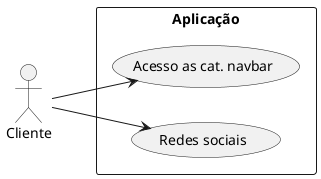 
@startuml
left to right direction
actor "Cliente" as cliente
rectangle Aplicação {
  usecase "Acesso as cat. navbar" as categorias_produtos
  usecase "Redes sociais" as redes



}

cliente --> categorias_produtos
cliente --> redes

@enduml


